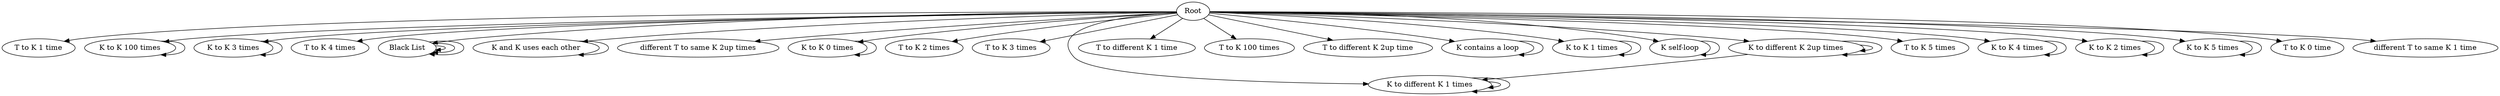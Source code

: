 // TS <-> TS
digraph {
	Root
	"T to K 1 time"
		Root -> "T to K 1 time"
	"K to K 100 times"
		Root -> "K to K 100 times"
	"K to K 3 times"
		Root -> "K to K 3 times"
	"T to K 4 times"
		Root -> "T to K 4 times"
	"Black List"
		Root -> "Black List"
	"K and K uses each other"
		Root -> "K and K uses each other"
	"different T to same K 2up times"
		Root -> "different T to same K 2up times"
	"K to K 0 times"
		Root -> "K to K 0 times"
	"T to K 2 times"
		Root -> "T to K 2 times"
	"T to K 3 times"
		Root -> "T to K 3 times"
	"K to different K 1 times"
		Root -> "K to different K 1 times"
	"T to different K 1 time"
		Root -> "T to different K 1 time"
	"T to K 100 times"
		Root -> "T to K 100 times"
	"T to different K 2up time"
		Root -> "T to different K 2up time"
	"K contains a loop"
		Root -> "K contains a loop"
	"K to K 1 times"
		Root -> "K to K 1 times"
	"K self-loop"
		Root -> "K self-loop"
	"K to different K 2up times"
		Root -> "K to different K 2up times"
	"T to K 5 times"
		Root -> "T to K 5 times"
	"K to K 4 times"
		Root -> "K to K 4 times"
	"K to K 2 times"
		Root -> "K to K 2 times"
	"K to K 5 times"
		Root -> "K to K 5 times"
	"T to K 0 time"
		Root -> "T to K 0 time"
	"different T to same K 1 time"
		Root -> "different T to same K 1 time"
		"Black List" -> "Black List"
		"Black List" -> "Black List"
		"Black List" -> "Black List"
		"K and K uses each other" -> "K and K uses each other"
		"K contains a loop" -> "K contains a loop"
		"K self-loop" -> "K self-loop"
		"K to different K 1 times" -> "K to different K 1 times"
		"K to different K 1 times" -> "K to different K 1 times"
		"K to different K 2up times" -> "K to different K 2up times"
		"K to different K 2up times" -> "K to different K 2up times"
		"K to different K 2up times" -> "K to different K 1 times"
		"K to K 0 times" -> "K to K 0 times"
		"K to K 100 times" -> "K to K 100 times"
		"K to K 1 times" -> "K to K 1 times"
		"K to K 2 times" -> "K to K 2 times"
		"K to K 3 times" -> "K to K 3 times"
		"K to K 4 times" -> "K to K 4 times"
		"K to K 5 times" -> "K to K 5 times"
}